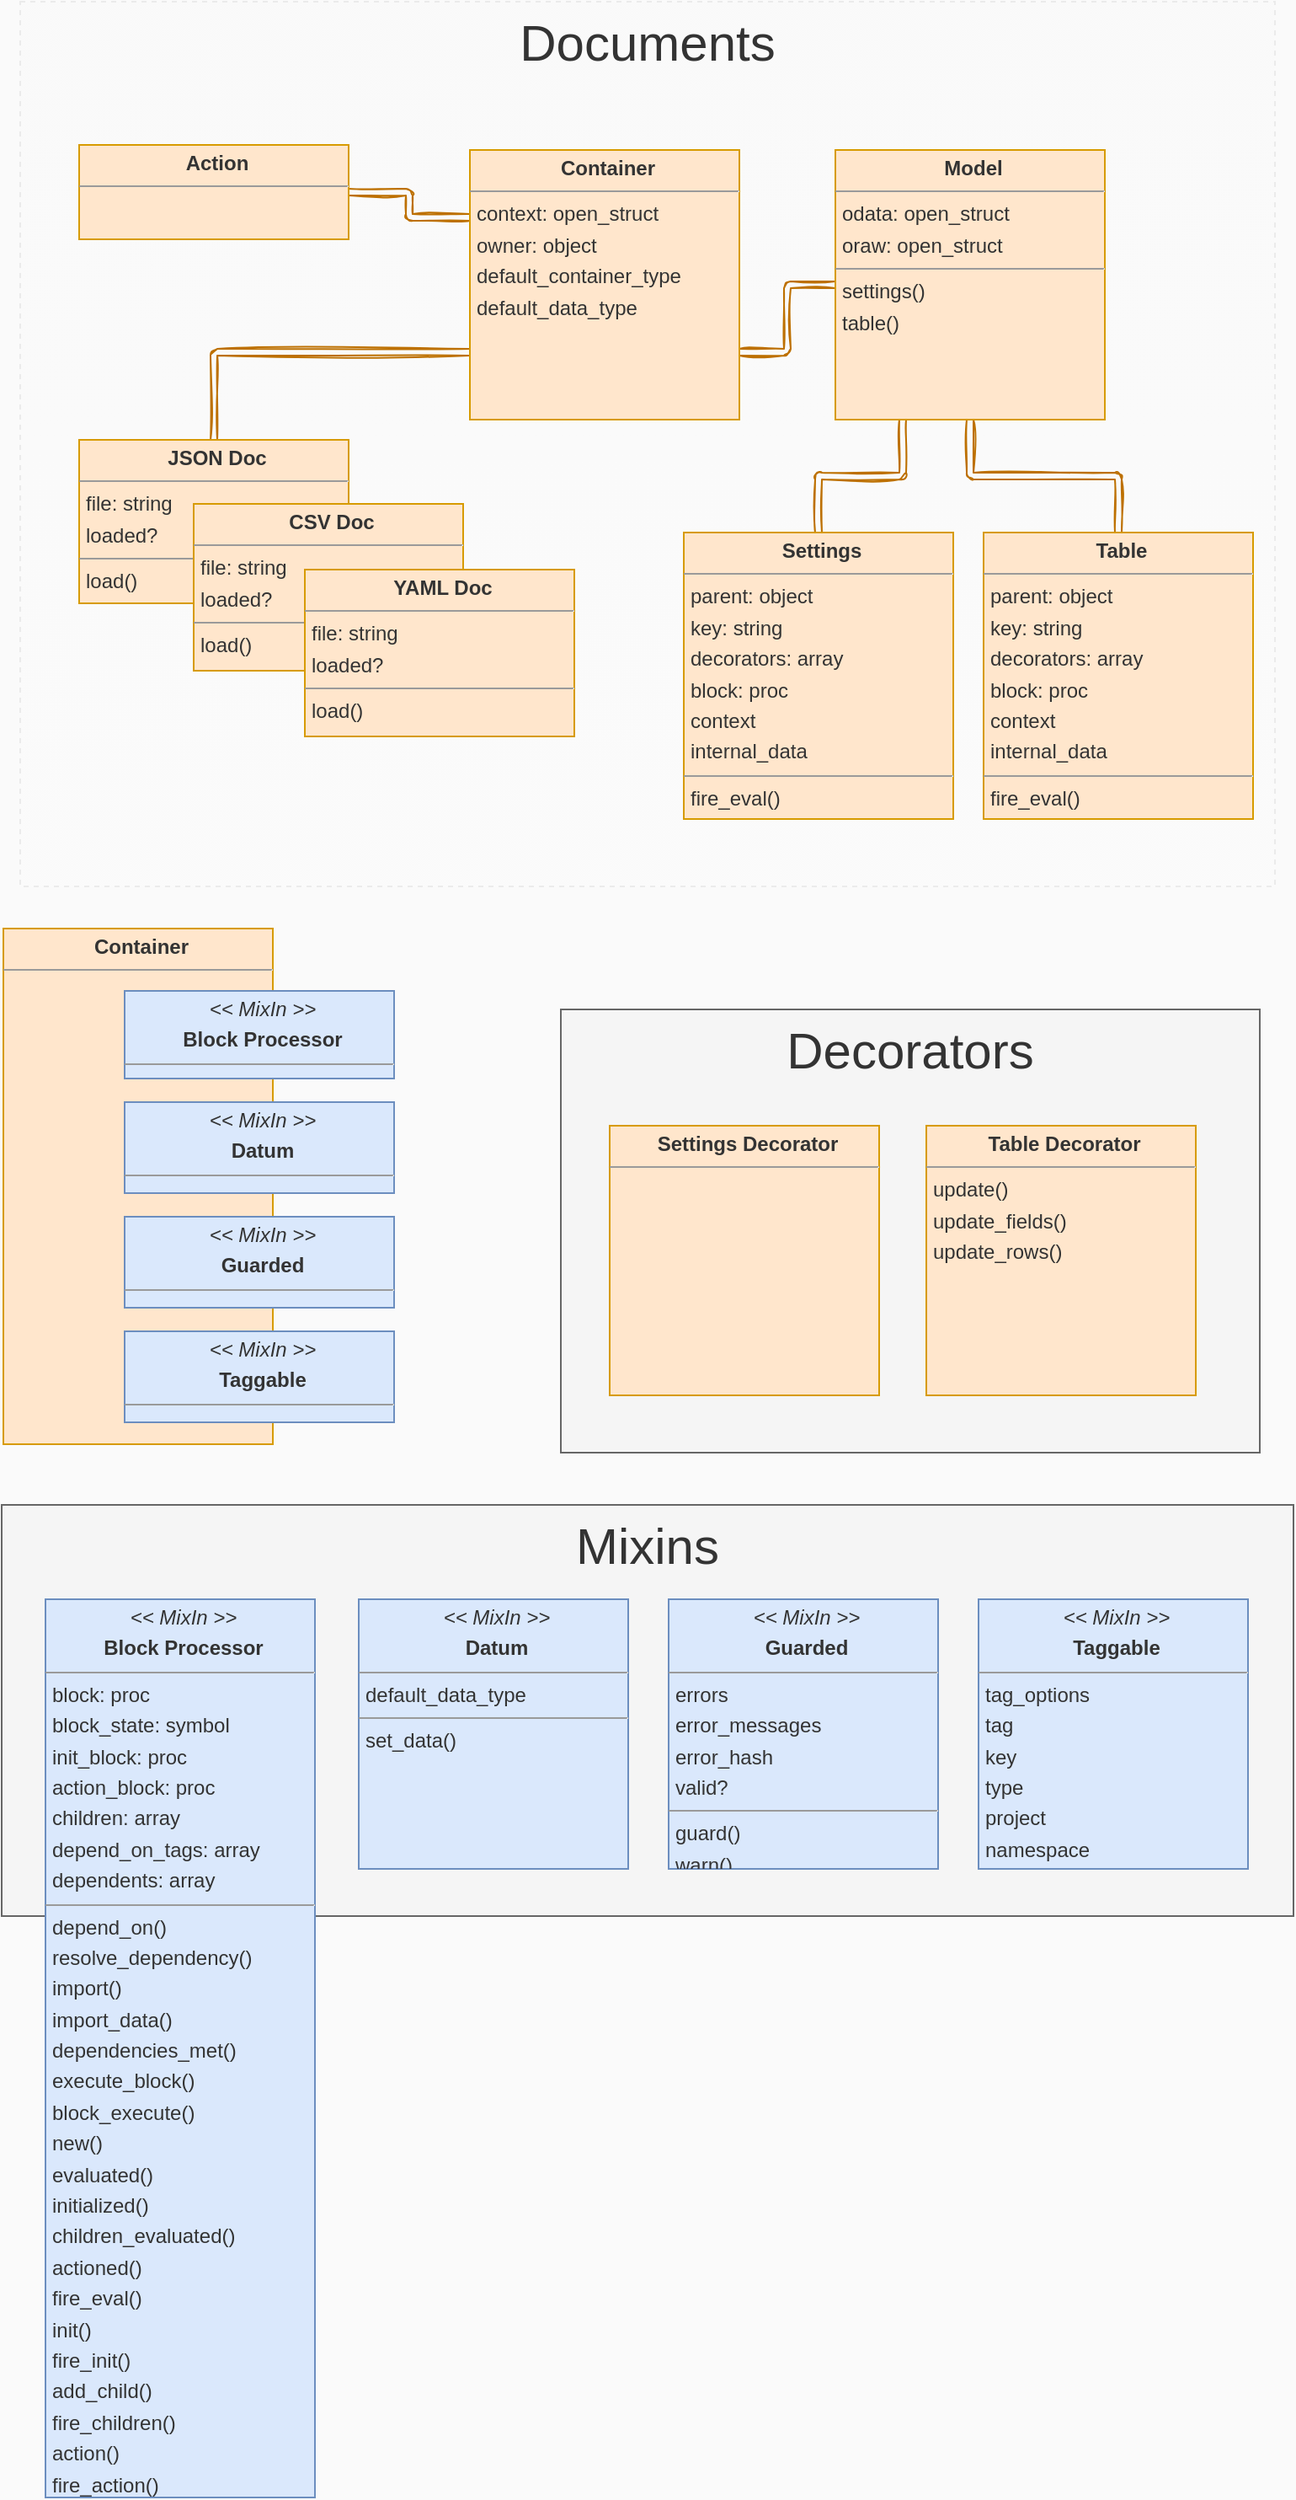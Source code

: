 <mxfile>
    <diagram id="OyH" name="Style-Plain">
        <mxGraphModel dx="2147" dy="777" grid="0" gridSize="10" guides="1" tooltips="1" connect="1" arrows="1" fold="1" page="1" pageScale="1" pageWidth="1169" pageHeight="827" background="#fafafa" math="0" shadow="0">
            <root>
                <mxCell id="page_root_OyH"/>
                <mxCell id="node_root_OyH" parent="page_root_OyH"/>
                <mxCell id="1" value="" style="group" parent="node_root_OyH" vertex="1" connectable="0">
                    <mxGeometry x="360" y="703" width="415" height="263" as="geometry"/>
                </mxCell>
                <mxCell id="OyH-17" value="Decorators" style="whiteSpace=wrap;html=1;rounded=0;fillColor=#f5f5f5;strokeColor=#666666;fontColor=#333333;verticalAlign=top;fontSize=30;" parent="1" vertex="1">
                    <mxGeometry width="415" height="263" as="geometry"/>
                </mxCell>
                <mxCell id="SpUEBCKOFSfBhqVF4tDH-6" value="&lt;p style=&quot;margin:0px;margin-left:4px;margin-top:4px;text-align:center&quot;&gt;&lt;b&gt;Settings Decorator&lt;/b&gt;&lt;/p&gt;&lt;hr size=&quot;1&quot;/&gt;" style="whiteSpace=wrap;html=1;rounded=0;fillColor=#ffe6cc;strokeColor=#d79b00;fontColor=#333333;align=left;overflow=fill;fontSize=12;fontFamily=Helvetica" parent="1" vertex="1">
                    <mxGeometry x="29" y="69" width="160" height="160" as="geometry"/>
                </mxCell>
                <mxCell id="SpUEBCKOFSfBhqVF4tDH-7" value="&lt;p style=&quot;margin:0px;margin-left:4px;margin-top:4px;text-align:center&quot;&gt;&lt;b&gt;Table Decorator&lt;/b&gt;&lt;/p&gt;&lt;hr size=&quot;1&quot;/&gt;&lt;p style=&quot;margin:0px;margin-left:4px;margin-top:4px&quot;&gt;update()&lt;/p&gt;&lt;p style=&quot;margin:0px;margin-left:4px;margin-top:4px&quot;&gt;update_fields()&lt;/p&gt;&lt;p style=&quot;margin:0px;margin-left:4px;margin-top:4px&quot;&gt;update_rows()&lt;/p&gt;" style="whiteSpace=wrap;html=1;rounded=0;fillColor=#ffe6cc;strokeColor=#d79b00;fontColor=#333333;align=left;overflow=fill;fontSize=12;fontFamily=Helvetica" parent="1" vertex="1">
                    <mxGeometry x="217" y="69" width="160" height="160" as="geometry"/>
                </mxCell>
                <mxCell id="15" value="" style="group" parent="node_root_OyH" vertex="1" connectable="0">
                    <mxGeometry x="29" y="655" width="232" height="306" as="geometry"/>
                </mxCell>
                <mxCell id="9" value="&lt;p style=&quot;margin:0px;margin-left:4px;margin-top:4px;text-align:center&quot;&gt;&lt;b&gt;Container&lt;/b&gt;&lt;/p&gt;&lt;hr size=&quot;1&quot;/&gt;" style="whiteSpace=wrap;html=1;rounded=0;fillColor=#ffe6cc;strokeColor=#d79b00;fontColor=#333333;align=left;overflow=fill;fontSize=12;fontFamily=Helvetica" parent="15" vertex="1">
                    <mxGeometry width="160" height="306" as="geometry"/>
                </mxCell>
                <mxCell id="10" value="&lt;p style=&quot;margin:0px;margin-left:4px;margin-top:4px;text-align:center&quot;&gt;&lt;i&gt;&amp;lt;&amp;lt; MixIn &amp;gt;&amp;gt;&lt;/i&gt;&lt;/p&gt;&lt;p style=&quot;margin:0px;margin-left:4px;margin-top:4px;text-align:center&quot;&gt;&lt;b&gt;Block Processor&lt;/b&gt;&lt;/p&gt;&lt;hr size=&quot;1&quot;/&gt;" style="whiteSpace=wrap;html=1;rounded=0;fillColor=#dae8fc;strokeColor=#6c8ebf;fontColor=#333333;align=left;overflow=fill;fontSize=12;fontFamily=Helvetica" parent="15" vertex="1">
                    <mxGeometry x="72" y="37" width="160" height="52" as="geometry"/>
                </mxCell>
                <mxCell id="12" value="&lt;p style=&quot;margin:0px;margin-left:4px;margin-top:4px;text-align:center&quot;&gt;&lt;i&gt;&amp;lt;&amp;lt; MixIn &amp;gt;&amp;gt;&lt;/i&gt;&lt;/p&gt;&lt;p style=&quot;margin:0px;margin-left:4px;margin-top:4px;text-align:center&quot;&gt;&lt;b&gt;Datum&lt;/b&gt;&lt;/p&gt;&lt;hr size=&quot;1&quot;/&gt;" style="whiteSpace=wrap;html=1;rounded=0;fillColor=#dae8fc;strokeColor=#6c8ebf;fontColor=#333333;align=left;overflow=fill;fontSize=12;fontFamily=Helvetica" parent="15" vertex="1">
                    <mxGeometry x="72" y="103" width="160" height="54" as="geometry"/>
                </mxCell>
                <mxCell id="13" value="&lt;p style=&quot;margin:0px;margin-left:4px;margin-top:4px;text-align:center&quot;&gt;&lt;i&gt;&amp;lt;&amp;lt; MixIn &amp;gt;&amp;gt;&lt;/i&gt;&lt;/p&gt;&lt;p style=&quot;margin:0px;margin-left:4px;margin-top:4px;text-align:center&quot;&gt;&lt;b&gt;Guarded&lt;/b&gt;&lt;/p&gt;&lt;hr size=&quot;1&quot;/&gt;" style="whiteSpace=wrap;html=1;rounded=0;fillColor=#dae8fc;strokeColor=#6c8ebf;fontColor=#333333;align=left;overflow=fill;fontSize=12;fontFamily=Helvetica" parent="15" vertex="1">
                    <mxGeometry x="72" y="171" width="160" height="54" as="geometry"/>
                </mxCell>
                <mxCell id="14" value="&lt;p style=&quot;margin:0px;margin-left:4px;margin-top:4px;text-align:center&quot;&gt;&lt;i&gt;&amp;lt;&amp;lt; MixIn &amp;gt;&amp;gt;&lt;/i&gt;&lt;/p&gt;&lt;p style=&quot;margin:0px;margin-left:4px;margin-top:4px;text-align:center&quot;&gt;&lt;b&gt;Taggable&lt;/b&gt;&lt;/p&gt;&lt;hr size=&quot;1&quot;/&gt;" style="whiteSpace=wrap;html=1;rounded=0;fillColor=#dae8fc;strokeColor=#6c8ebf;fontColor=#333333;align=left;overflow=fill;fontSize=12;fontFamily=Helvetica" parent="15" vertex="1">
                    <mxGeometry x="72" y="239" width="160" height="54" as="geometry"/>
                </mxCell>
                <mxCell id="OyH-11" value="Mixins" style="whiteSpace=wrap;html=1;rounded=0;fillColor=#f5f5f5;strokeColor=#666666;fontColor=#333333;verticalAlign=top;fontSize=30;" parent="node_root_OyH" vertex="1">
                    <mxGeometry x="28" y="997" width="767" height="244" as="geometry"/>
                </mxCell>
                <mxCell id="OyH-12" value="&lt;p style=&quot;margin:0px;margin-left:4px;margin-top:4px;text-align:center&quot;&gt;&lt;i&gt;&amp;lt;&amp;lt; MixIn &amp;gt;&amp;gt;&lt;/i&gt;&lt;/p&gt;&lt;p style=&quot;margin:0px;margin-left:4px;margin-top:4px;text-align:center&quot;&gt;&lt;b&gt;Block Processor&lt;/b&gt;&lt;/p&gt;&lt;hr size=&quot;1&quot;/&gt;&lt;p style=&quot;margin:0px;margin-left:4px;margin-top:4px&quot;&gt;block: proc&lt;/p&gt;&lt;p style=&quot;margin:0px;margin-left:4px;margin-top:4px&quot;&gt;block_state: symbol&lt;/p&gt;&lt;p style=&quot;margin:0px;margin-left:4px;margin-top:4px&quot;&gt;init_block: proc&lt;/p&gt;&lt;p style=&quot;margin:0px;margin-left:4px;margin-top:4px&quot;&gt;action_block: proc&lt;/p&gt;&lt;p style=&quot;margin:0px;margin-left:4px;margin-top:4px&quot;&gt;children: array&lt;/p&gt;&lt;p style=&quot;margin:0px;margin-left:4px;margin-top:4px&quot;&gt;depend_on_tags: array&lt;/p&gt;&lt;p style=&quot;margin:0px;margin-left:4px;margin-top:4px&quot;&gt;dependents: array&lt;/p&gt;&lt;hr size=&quot;1&quot;/&gt;&lt;p style=&quot;margin:0px;margin-left:4px;margin-top:4px&quot;&gt;depend_on()&lt;/p&gt;&lt;p style=&quot;margin:0px;margin-left:4px;margin-top:4px&quot;&gt;resolve_dependency()&lt;/p&gt;&lt;p style=&quot;margin:0px;margin-left:4px;margin-top:4px&quot;&gt;import()&lt;/p&gt;&lt;p style=&quot;margin:0px;margin-left:4px;margin-top:4px&quot;&gt;import_data()&lt;/p&gt;&lt;p style=&quot;margin:0px;margin-left:4px;margin-top:4px&quot;&gt;dependencies_met()&lt;/p&gt;&lt;p style=&quot;margin:0px;margin-left:4px;margin-top:4px&quot;&gt;execute_block()&lt;/p&gt;&lt;p style=&quot;margin:0px;margin-left:4px;margin-top:4px&quot;&gt;block_execute()&lt;/p&gt;&lt;p style=&quot;margin:0px;margin-left:4px;margin-top:4px&quot;&gt;new()&lt;/p&gt;&lt;p style=&quot;margin:0px;margin-left:4px;margin-top:4px&quot;&gt;evaluated()&lt;/p&gt;&lt;p style=&quot;margin:0px;margin-left:4px;margin-top:4px&quot;&gt;initialized()&lt;/p&gt;&lt;p style=&quot;margin:0px;margin-left:4px;margin-top:4px&quot;&gt;children_evaluated()&lt;/p&gt;&lt;p style=&quot;margin:0px;margin-left:4px;margin-top:4px&quot;&gt;actioned()&lt;/p&gt;&lt;p style=&quot;margin:0px;margin-left:4px;margin-top:4px&quot;&gt;fire_eval()&lt;/p&gt;&lt;p style=&quot;margin:0px;margin-left:4px;margin-top:4px&quot;&gt;init()&lt;/p&gt;&lt;p style=&quot;margin:0px;margin-left:4px;margin-top:4px&quot;&gt;fire_init()&lt;/p&gt;&lt;p style=&quot;margin:0px;margin-left:4px;margin-top:4px&quot;&gt;add_child()&lt;/p&gt;&lt;p style=&quot;margin:0px;margin-left:4px;margin-top:4px&quot;&gt;fire_children()&lt;/p&gt;&lt;p style=&quot;margin:0px;margin-left:4px;margin-top:4px&quot;&gt;action()&lt;/p&gt;&lt;p style=&quot;margin:0px;margin-left:4px;margin-top:4px&quot;&gt;fire_action()&lt;/p&gt;" style="whiteSpace=wrap;html=1;rounded=0;fillColor=#dae8fc;strokeColor=#6c8ebf;fontColor=#333333;align=left;overflow=fill;fontSize=12;fontFamily=Helvetica" parent="node_root_OyH" vertex="1">
                    <mxGeometry x="54" y="1053" width="160" height="533" as="geometry"/>
                </mxCell>
                <mxCell id="OyH-14" value="&lt;p style=&quot;margin:0px;margin-left:4px;margin-top:4px;text-align:center&quot;&gt;&lt;i&gt;&amp;lt;&amp;lt; MixIn &amp;gt;&amp;gt;&lt;/i&gt;&lt;/p&gt;&lt;p style=&quot;margin:0px;margin-left:4px;margin-top:4px;text-align:center&quot;&gt;&lt;b&gt;Datum&lt;/b&gt;&lt;/p&gt;&lt;hr size=&quot;1&quot;/&gt;&lt;p style=&quot;margin:0px;margin-left:4px;margin-top:4px&quot;&gt;default_data_type&lt;/p&gt;&lt;hr size=&quot;1&quot;/&gt;&lt;p style=&quot;margin:0px;margin-left:4px;margin-top:4px&quot;&gt;set_data()&lt;/p&gt;" style="whiteSpace=wrap;html=1;rounded=0;fillColor=#dae8fc;strokeColor=#6c8ebf;fontColor=#333333;align=left;overflow=fill;fontSize=12;fontFamily=Helvetica" parent="node_root_OyH" vertex="1">
                    <mxGeometry x="240" y="1053" width="160" height="160" as="geometry"/>
                </mxCell>
                <mxCell id="OyH-15" value="&lt;p style=&quot;margin:0px;margin-left:4px;margin-top:4px;text-align:center&quot;&gt;&lt;i&gt;&amp;lt;&amp;lt; MixIn &amp;gt;&amp;gt;&lt;/i&gt;&lt;/p&gt;&lt;p style=&quot;margin:0px;margin-left:4px;margin-top:4px;text-align:center&quot;&gt;&lt;b&gt;Guarded&lt;/b&gt;&lt;/p&gt;&lt;hr size=&quot;1&quot;/&gt;&lt;p style=&quot;margin:0px;margin-left:4px;margin-top:4px&quot;&gt;errors&lt;/p&gt;&lt;p style=&quot;margin:0px;margin-left:4px;margin-top:4px&quot;&gt;error_messages&lt;/p&gt;&lt;p style=&quot;margin:0px;margin-left:4px;margin-top:4px&quot;&gt;error_hash&lt;/p&gt;&lt;p style=&quot;margin:0px;margin-left:4px;margin-top:4px&quot;&gt;valid?&lt;/p&gt;&lt;hr size=&quot;1&quot;/&gt;&lt;p style=&quot;margin:0px;margin-left:4px;margin-top:4px&quot;&gt;guard()&lt;/p&gt;&lt;p style=&quot;margin:0px;margin-left:4px;margin-top:4px&quot;&gt;warn()&lt;/p&gt;" style="whiteSpace=wrap;html=1;rounded=0;fillColor=#dae8fc;strokeColor=#6c8ebf;fontColor=#333333;align=left;overflow=fill;fontSize=12;fontFamily=Helvetica" parent="node_root_OyH" vertex="1">
                    <mxGeometry x="424" y="1053" width="160" height="160" as="geometry"/>
                </mxCell>
                <mxCell id="OyH-16" value="&lt;p style=&quot;margin:0px;margin-left:4px;margin-top:4px;text-align:center&quot;&gt;&lt;i&gt;&amp;lt;&amp;lt; MixIn &amp;gt;&amp;gt;&lt;/i&gt;&lt;/p&gt;&lt;p style=&quot;margin:0px;margin-left:4px;margin-top:4px;text-align:center&quot;&gt;&lt;b&gt;Taggable&lt;/b&gt;&lt;/p&gt;&lt;hr size=&quot;1&quot;/&gt;&lt;p style=&quot;margin:0px;margin-left:4px;margin-top:4px&quot;&gt;tag_options&lt;/p&gt;&lt;p style=&quot;margin:0px;margin-left:4px;margin-top:4px&quot;&gt;tag&lt;/p&gt;&lt;p style=&quot;margin:0px;margin-left:4px;margin-top:4px&quot;&gt;key&lt;/p&gt;&lt;p style=&quot;margin:0px;margin-left:4px;margin-top:4px&quot;&gt;type&lt;/p&gt;&lt;p style=&quot;margin:0px;margin-left:4px;margin-top:4px&quot;&gt;project&lt;/p&gt;&lt;p style=&quot;margin:0px;margin-left:4px;margin-top:4px&quot;&gt;namespace&lt;/p&gt;" style="whiteSpace=wrap;html=1;rounded=0;fillColor=#dae8fc;strokeColor=#6c8ebf;fontColor=#333333;align=left;overflow=fill;fontSize=12;fontFamily=Helvetica" parent="node_root_OyH" vertex="1">
                    <mxGeometry x="608" y="1053" width="160" height="160" as="geometry"/>
                </mxCell>
                <mxCell id="OyH-2" value="Documents" style="whiteSpace=wrap;html=1;rounded=0;fillColor=#f5f5f5;strokeColor=#666666;fontColor=#333333;verticalAlign=top;fontSize=30;dashed=1;opacity=10;gradientColor=#ffffff;" parent="node_root_OyH" vertex="1">
                    <mxGeometry x="39" y="105" width="745" height="525" as="geometry"/>
                </mxCell>
                <mxCell id="16" style="html=1;exitX=0;exitY=0.75;exitDx=0;exitDy=0;shape=link;fillColor=#f0a30a;strokeColor=#BD7000;elbow=vertical;edgeStyle=orthogonalEdgeStyle;startArrow=none;startFill=0;strokeWidth=1;shadow=0;rounded=1;sketch=1;" edge="1" parent="node_root_OyH" source="OyH-4" target="OyH-6">
                    <mxGeometry relative="1" as="geometry"/>
                </mxCell>
                <mxCell id="18" style="shape=link;rounded=1;sketch=1;html=1;exitX=1;exitY=0.75;exitDx=0;exitDy=0;entryX=0;entryY=0.5;entryDx=0;entryDy=0;shadow=0;labelBackgroundColor=default;fontFamily=Helvetica;fontSize=11;fontColor=default;startArrow=none;startFill=0;endArrow=classic;strokeColor=#BD7000;strokeWidth=1;fillColor=#f0a30a;elbow=vertical;edgeStyle=orthogonalEdgeStyle;curved=1;" edge="1" parent="node_root_OyH" source="OyH-4" target="OyH-8">
                    <mxGeometry relative="1" as="geometry"/>
                </mxCell>
                <mxCell id="21" style="edgeStyle=orthogonalEdgeStyle;shape=link;curved=1;rounded=1;sketch=1;html=1;exitX=0;exitY=0.25;exitDx=0;exitDy=0;shadow=0;labelBackgroundColor=default;fontFamily=Helvetica;fontSize=11;fontColor=default;startArrow=none;startFill=0;endArrow=classic;strokeColor=#BD7000;strokeWidth=1;fillColor=#f0a30a;elbow=vertical;" edge="1" parent="node_root_OyH" source="OyH-4" target="OyH-3">
                    <mxGeometry relative="1" as="geometry"/>
                </mxCell>
                <mxCell id="OyH-4" value="&lt;p style=&quot;margin:0px;margin-left:4px;margin-top:4px;text-align:center&quot;&gt;&lt;b&gt;Container&lt;/b&gt;&lt;/p&gt;&lt;hr size=&quot;1&quot;/&gt;&lt;p style=&quot;margin:0px;margin-left:4px;margin-top:4px&quot;&gt;context: open_struct&lt;/p&gt;&lt;p style=&quot;margin:0px;margin-left:4px;margin-top:4px&quot;&gt;owner: object&lt;/p&gt;&lt;p style=&quot;margin:0px;margin-left:4px;margin-top:4px&quot;&gt;default_container_type&lt;/p&gt;&lt;p style=&quot;margin:0px;margin-left:4px;margin-top:4px&quot;&gt;default_data_type&lt;/p&gt;" style="whiteSpace=wrap;html=1;rounded=0;fillColor=#ffe6cc;strokeColor=#d79b00;fontColor=#333333;align=left;overflow=fill;fontSize=12;fontFamily=Helvetica" parent="node_root_OyH" vertex="1">
                    <mxGeometry x="306" y="193" width="160" height="160" as="geometry"/>
                </mxCell>
                <mxCell id="OyH-6" value="&lt;p style=&quot;margin:0px;margin-left:4px;margin-top:4px;text-align:center&quot;&gt;&lt;b&gt;JSON Doc&lt;/b&gt;&lt;/p&gt;&lt;hr size=&quot;1&quot;/&gt;&lt;p style=&quot;margin:0px;margin-left:4px;margin-top:4px&quot;&gt;file: string&lt;/p&gt;&lt;p style=&quot;margin:0px;margin-left:4px;margin-top:4px&quot;&gt;loaded?&lt;/p&gt;&lt;hr size=&quot;1&quot;/&gt;&lt;p style=&quot;margin:0px;margin-left:4px;margin-top:4px&quot;&gt;load()&lt;/p&gt;" style="whiteSpace=wrap;html=1;rounded=0;fillColor=#ffe6cc;strokeColor=#d79b00;fontColor=#333333;align=left;overflow=fill;fontSize=12;fontFamily=Helvetica" parent="node_root_OyH" vertex="1">
                    <mxGeometry x="74" y="365" width="160" height="97" as="geometry"/>
                </mxCell>
                <mxCell id="19" style="edgeStyle=orthogonalEdgeStyle;shape=link;curved=1;rounded=1;sketch=1;html=1;exitX=0.25;exitY=1;exitDx=0;exitDy=0;entryX=0.5;entryY=0;entryDx=0;entryDy=0;shadow=0;labelBackgroundColor=default;fontFamily=Helvetica;fontSize=11;fontColor=default;startArrow=none;startFill=0;endArrow=classic;strokeColor=#BD7000;strokeWidth=1;fillColor=#f0a30a;elbow=vertical;" edge="1" parent="node_root_OyH" source="OyH-8" target="OyH-9">
                    <mxGeometry relative="1" as="geometry"/>
                </mxCell>
                <mxCell id="20" style="edgeStyle=orthogonalEdgeStyle;shape=link;curved=1;rounded=1;sketch=1;html=1;exitX=0.5;exitY=1;exitDx=0;exitDy=0;entryX=0.5;entryY=0;entryDx=0;entryDy=0;shadow=0;labelBackgroundColor=default;fontFamily=Helvetica;fontSize=11;fontColor=default;startArrow=none;startFill=0;endArrow=classic;strokeColor=#BD7000;strokeWidth=1;fillColor=#f0a30a;elbow=vertical;" edge="1" parent="node_root_OyH" source="OyH-8" target="OyH-10">
                    <mxGeometry relative="1" as="geometry"/>
                </mxCell>
                <mxCell id="OyH-8" value="&lt;p style=&quot;margin:0px;margin-left:4px;margin-top:4px;text-align:center&quot;&gt;&lt;b&gt;Model&lt;/b&gt;&lt;/p&gt;&lt;hr size=&quot;1&quot;/&gt;&lt;p style=&quot;margin:0px;margin-left:4px;margin-top:4px&quot;&gt;odata: open_struct&lt;/p&gt;&lt;p style=&quot;margin:0px;margin-left:4px;margin-top:4px&quot;&gt;oraw: open_struct&lt;/p&gt;&lt;hr size=&quot;1&quot;/&gt;&lt;p style=&quot;margin:0px;margin-left:4px;margin-top:4px&quot;&gt;settings()&lt;/p&gt;&lt;p style=&quot;margin:0px;margin-left:4px;margin-top:4px&quot;&gt;table()&lt;/p&gt;" style="whiteSpace=wrap;html=1;rounded=0;fillColor=#ffe6cc;strokeColor=#d79b00;fontColor=#333333;align=left;overflow=fill;fontSize=12;fontFamily=Helvetica" parent="node_root_OyH" vertex="1">
                    <mxGeometry x="523" y="193" width="160" height="160" as="geometry"/>
                </mxCell>
                <mxCell id="OyH-9" value="&lt;p style=&quot;margin:0px;margin-left:4px;margin-top:4px;text-align:center&quot;&gt;&lt;b&gt;Settings&lt;/b&gt;&lt;/p&gt;&lt;hr size=&quot;1&quot;/&gt;&lt;p style=&quot;margin:0px;margin-left:4px;margin-top:4px&quot;&gt;parent: object&lt;/p&gt;&lt;p style=&quot;margin:0px;margin-left:4px;margin-top:4px&quot;&gt;key: string&lt;/p&gt;&lt;p style=&quot;margin:0px;margin-left:4px;margin-top:4px&quot;&gt;decorators: array&lt;/p&gt;&lt;p style=&quot;margin:0px;margin-left:4px;margin-top:4px&quot;&gt;block: proc&lt;/p&gt;&lt;p style=&quot;margin:0px;margin-left:4px;margin-top:4px&quot;&gt;context&lt;/p&gt;&lt;p style=&quot;margin:0px;margin-left:4px;margin-top:4px&quot;&gt;internal_data&lt;/p&gt;&lt;hr size=&quot;1&quot;/&gt;&lt;p style=&quot;margin:0px;margin-left:4px;margin-top:4px&quot;&gt;fire_eval()&lt;/p&gt;" style="whiteSpace=wrap;html=1;rounded=0;fillColor=#ffe6cc;strokeColor=#d79b00;fontColor=#333333;align=left;overflow=fill;fontSize=12;fontFamily=Helvetica" parent="node_root_OyH" vertex="1">
                    <mxGeometry x="433" y="420" width="160" height="170" as="geometry"/>
                </mxCell>
                <mxCell id="OyH-10" value="&lt;p style=&quot;margin:0px;margin-left:4px;margin-top:4px;text-align:center&quot;&gt;&lt;b&gt;Table&lt;/b&gt;&lt;/p&gt;&lt;hr size=&quot;1&quot;/&gt;&lt;p style=&quot;margin:0px;margin-left:4px;margin-top:4px&quot;&gt;parent: object&lt;/p&gt;&lt;p style=&quot;margin:0px;margin-left:4px;margin-top:4px&quot;&gt;key: string&lt;/p&gt;&lt;p style=&quot;margin:0px;margin-left:4px;margin-top:4px&quot;&gt;decorators: array&lt;/p&gt;&lt;p style=&quot;margin:0px;margin-left:4px;margin-top:4px&quot;&gt;block: proc&lt;/p&gt;&lt;p style=&quot;margin:0px;margin-left:4px;margin-top:4px&quot;&gt;context&lt;/p&gt;&lt;p style=&quot;margin:0px;margin-left:4px;margin-top:4px&quot;&gt;internal_data&lt;/p&gt;&lt;hr size=&quot;1&quot;/&gt;&lt;p style=&quot;margin:0px;margin-left:4px;margin-top:4px&quot;&gt;fire_eval()&lt;/p&gt;" style="whiteSpace=wrap;html=1;rounded=0;fillColor=#ffe6cc;strokeColor=#d79b00;fontColor=#333333;align=left;overflow=fill;fontSize=12;fontFamily=Helvetica" parent="node_root_OyH" vertex="1">
                    <mxGeometry x="611" y="420" width="160" height="170" as="geometry"/>
                </mxCell>
                <mxCell id="OyH-5" value="&lt;p style=&quot;margin:0px;margin-left:4px;margin-top:4px;text-align:center&quot;&gt;&lt;b&gt;CSV Doc&lt;/b&gt;&lt;/p&gt;&lt;hr size=&quot;1&quot;/&gt;&lt;p style=&quot;margin:0px;margin-left:4px;margin-top:4px&quot;&gt;file: string&lt;/p&gt;&lt;p style=&quot;margin:0px;margin-left:4px;margin-top:4px&quot;&gt;loaded?&lt;/p&gt;&lt;hr size=&quot;1&quot;/&gt;&lt;p style=&quot;margin:0px;margin-left:4px;margin-top:4px&quot;&gt;load()&lt;/p&gt;" style="whiteSpace=wrap;html=1;rounded=0;fillColor=#ffe6cc;strokeColor=#d79b00;fontColor=#333333;align=left;overflow=fill;fontSize=12;fontFamily=Helvetica" parent="node_root_OyH" vertex="1">
                    <mxGeometry x="142" y="403" width="160" height="99" as="geometry"/>
                </mxCell>
                <mxCell id="OyH-7" value="&lt;p style=&quot;margin:0px;margin-left:4px;margin-top:4px;text-align:center&quot;&gt;&lt;b&gt;YAML Doc&lt;/b&gt;&lt;/p&gt;&lt;hr size=&quot;1&quot;/&gt;&lt;p style=&quot;margin:0px;margin-left:4px;margin-top:4px&quot;&gt;file: string&lt;/p&gt;&lt;p style=&quot;margin:0px;margin-left:4px;margin-top:4px&quot;&gt;loaded?&lt;/p&gt;&lt;hr size=&quot;1&quot;/&gt;&lt;p style=&quot;margin:0px;margin-left:4px;margin-top:4px&quot;&gt;load()&lt;/p&gt;" style="whiteSpace=wrap;html=1;rounded=0;fillColor=#ffe6cc;strokeColor=#d79b00;fontColor=#333333;align=left;overflow=fill;fontSize=12;fontFamily=Helvetica" parent="node_root_OyH" vertex="1">
                    <mxGeometry x="208" y="442" width="160" height="99" as="geometry"/>
                </mxCell>
                <mxCell id="OyH-3" value="&lt;p style=&quot;margin:0px;margin-left:4px;margin-top:4px;text-align:center&quot;&gt;&lt;b&gt;Action&lt;/b&gt;&lt;/p&gt;&lt;hr size=&quot;1&quot;/&gt;" style="whiteSpace=wrap;html=1;rounded=0;fillColor=#ffe6cc;strokeColor=#d79b00;fontColor=#333333;align=left;overflow=fill;fontSize=12;fontFamily=Helvetica" parent="node_root_OyH" vertex="1">
                    <mxGeometry x="74" y="190" width="160" height="56" as="geometry"/>
                </mxCell>
            </root>
        </mxGraphModel>
    </diagram>
</mxfile>